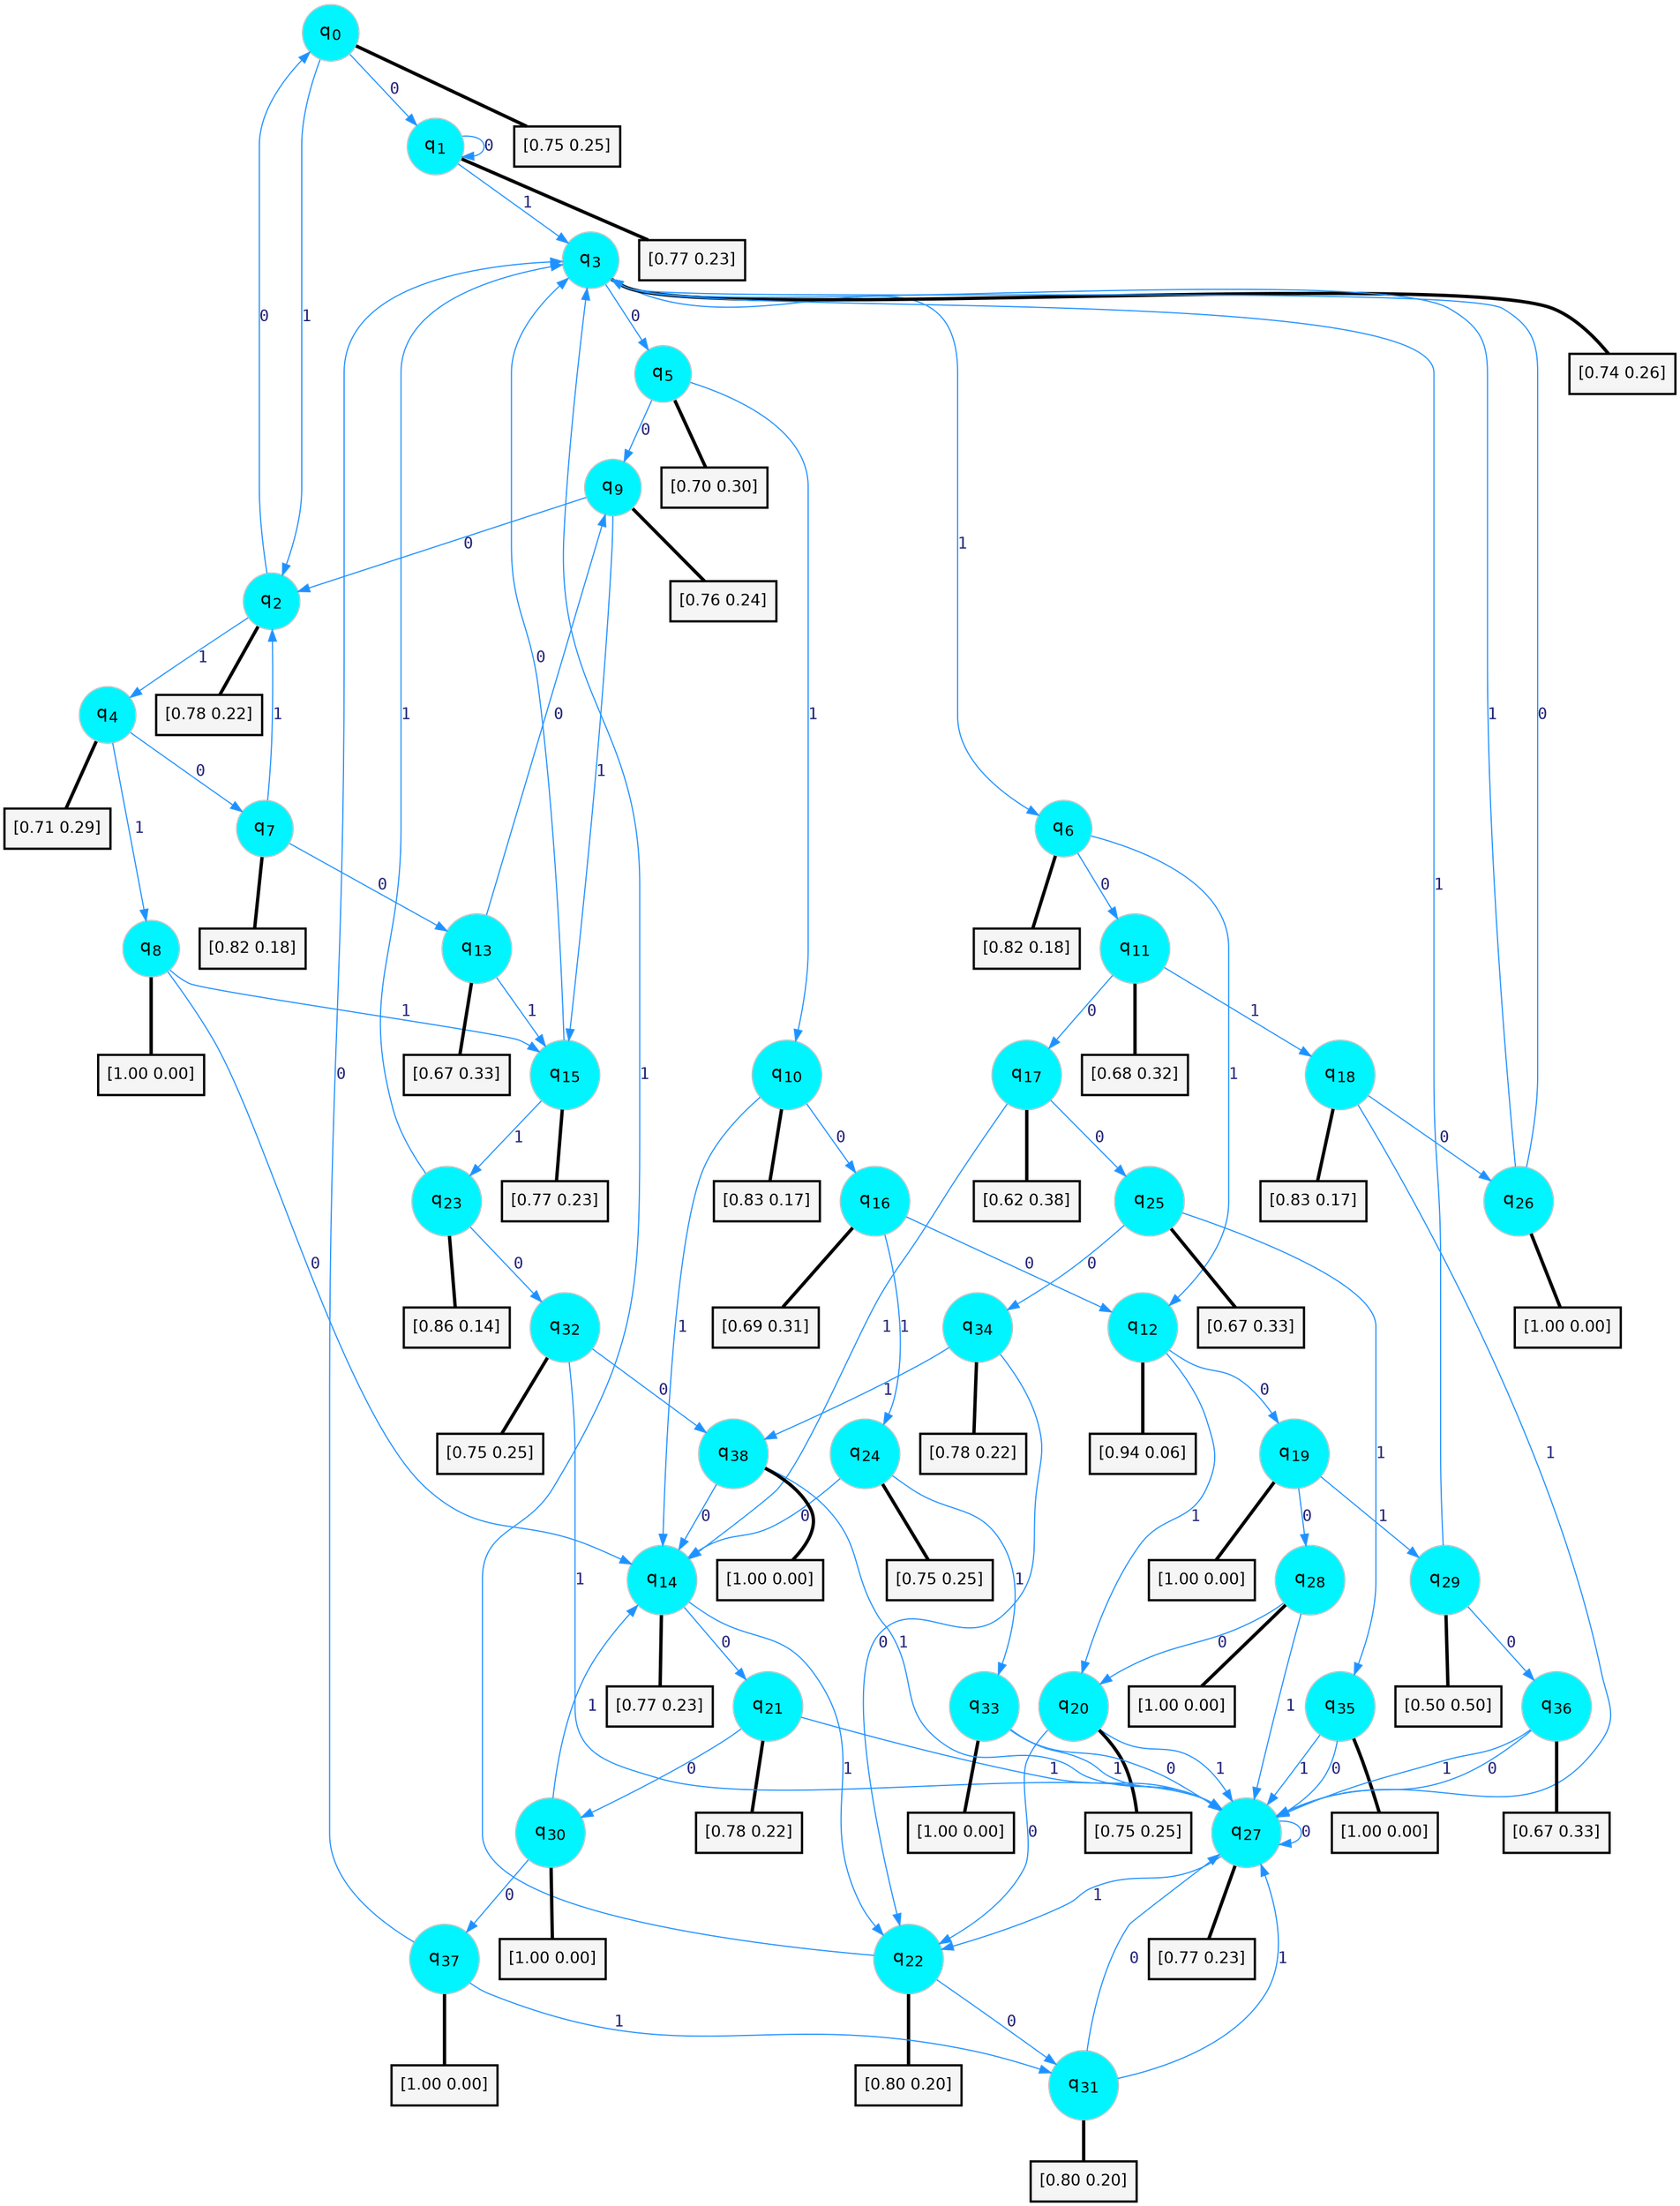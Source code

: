 digraph G {
graph [
bgcolor=transparent, dpi=300, rankdir=TD, size="40,25"];
node [
color=gray, fillcolor=turquoise1, fontcolor=black, fontname=Helvetica, fontsize=16, fontweight=bold, shape=circle, style=filled];
edge [
arrowsize=1, color=dodgerblue1, fontcolor=midnightblue, fontname=courier, fontweight=bold, penwidth=1, style=solid, weight=20];
0[label=<q<SUB>0</SUB>>];
1[label=<q<SUB>1</SUB>>];
2[label=<q<SUB>2</SUB>>];
3[label=<q<SUB>3</SUB>>];
4[label=<q<SUB>4</SUB>>];
5[label=<q<SUB>5</SUB>>];
6[label=<q<SUB>6</SUB>>];
7[label=<q<SUB>7</SUB>>];
8[label=<q<SUB>8</SUB>>];
9[label=<q<SUB>9</SUB>>];
10[label=<q<SUB>10</SUB>>];
11[label=<q<SUB>11</SUB>>];
12[label=<q<SUB>12</SUB>>];
13[label=<q<SUB>13</SUB>>];
14[label=<q<SUB>14</SUB>>];
15[label=<q<SUB>15</SUB>>];
16[label=<q<SUB>16</SUB>>];
17[label=<q<SUB>17</SUB>>];
18[label=<q<SUB>18</SUB>>];
19[label=<q<SUB>19</SUB>>];
20[label=<q<SUB>20</SUB>>];
21[label=<q<SUB>21</SUB>>];
22[label=<q<SUB>22</SUB>>];
23[label=<q<SUB>23</SUB>>];
24[label=<q<SUB>24</SUB>>];
25[label=<q<SUB>25</SUB>>];
26[label=<q<SUB>26</SUB>>];
27[label=<q<SUB>27</SUB>>];
28[label=<q<SUB>28</SUB>>];
29[label=<q<SUB>29</SUB>>];
30[label=<q<SUB>30</SUB>>];
31[label=<q<SUB>31</SUB>>];
32[label=<q<SUB>32</SUB>>];
33[label=<q<SUB>33</SUB>>];
34[label=<q<SUB>34</SUB>>];
35[label=<q<SUB>35</SUB>>];
36[label=<q<SUB>36</SUB>>];
37[label=<q<SUB>37</SUB>>];
38[label=<q<SUB>38</SUB>>];
39[label="[0.75 0.25]", shape=box,fontcolor=black, fontname=Helvetica, fontsize=14, penwidth=2, fillcolor=whitesmoke,color=black];
40[label="[0.77 0.23]", shape=box,fontcolor=black, fontname=Helvetica, fontsize=14, penwidth=2, fillcolor=whitesmoke,color=black];
41[label="[0.78 0.22]", shape=box,fontcolor=black, fontname=Helvetica, fontsize=14, penwidth=2, fillcolor=whitesmoke,color=black];
42[label="[0.74 0.26]", shape=box,fontcolor=black, fontname=Helvetica, fontsize=14, penwidth=2, fillcolor=whitesmoke,color=black];
43[label="[0.71 0.29]", shape=box,fontcolor=black, fontname=Helvetica, fontsize=14, penwidth=2, fillcolor=whitesmoke,color=black];
44[label="[0.70 0.30]", shape=box,fontcolor=black, fontname=Helvetica, fontsize=14, penwidth=2, fillcolor=whitesmoke,color=black];
45[label="[0.82 0.18]", shape=box,fontcolor=black, fontname=Helvetica, fontsize=14, penwidth=2, fillcolor=whitesmoke,color=black];
46[label="[0.82 0.18]", shape=box,fontcolor=black, fontname=Helvetica, fontsize=14, penwidth=2, fillcolor=whitesmoke,color=black];
47[label="[1.00 0.00]", shape=box,fontcolor=black, fontname=Helvetica, fontsize=14, penwidth=2, fillcolor=whitesmoke,color=black];
48[label="[0.76 0.24]", shape=box,fontcolor=black, fontname=Helvetica, fontsize=14, penwidth=2, fillcolor=whitesmoke,color=black];
49[label="[0.83 0.17]", shape=box,fontcolor=black, fontname=Helvetica, fontsize=14, penwidth=2, fillcolor=whitesmoke,color=black];
50[label="[0.68 0.32]", shape=box,fontcolor=black, fontname=Helvetica, fontsize=14, penwidth=2, fillcolor=whitesmoke,color=black];
51[label="[0.94 0.06]", shape=box,fontcolor=black, fontname=Helvetica, fontsize=14, penwidth=2, fillcolor=whitesmoke,color=black];
52[label="[0.67 0.33]", shape=box,fontcolor=black, fontname=Helvetica, fontsize=14, penwidth=2, fillcolor=whitesmoke,color=black];
53[label="[0.77 0.23]", shape=box,fontcolor=black, fontname=Helvetica, fontsize=14, penwidth=2, fillcolor=whitesmoke,color=black];
54[label="[0.77 0.23]", shape=box,fontcolor=black, fontname=Helvetica, fontsize=14, penwidth=2, fillcolor=whitesmoke,color=black];
55[label="[0.69 0.31]", shape=box,fontcolor=black, fontname=Helvetica, fontsize=14, penwidth=2, fillcolor=whitesmoke,color=black];
56[label="[0.62 0.38]", shape=box,fontcolor=black, fontname=Helvetica, fontsize=14, penwidth=2, fillcolor=whitesmoke,color=black];
57[label="[0.83 0.17]", shape=box,fontcolor=black, fontname=Helvetica, fontsize=14, penwidth=2, fillcolor=whitesmoke,color=black];
58[label="[1.00 0.00]", shape=box,fontcolor=black, fontname=Helvetica, fontsize=14, penwidth=2, fillcolor=whitesmoke,color=black];
59[label="[0.75 0.25]", shape=box,fontcolor=black, fontname=Helvetica, fontsize=14, penwidth=2, fillcolor=whitesmoke,color=black];
60[label="[0.78 0.22]", shape=box,fontcolor=black, fontname=Helvetica, fontsize=14, penwidth=2, fillcolor=whitesmoke,color=black];
61[label="[0.80 0.20]", shape=box,fontcolor=black, fontname=Helvetica, fontsize=14, penwidth=2, fillcolor=whitesmoke,color=black];
62[label="[0.86 0.14]", shape=box,fontcolor=black, fontname=Helvetica, fontsize=14, penwidth=2, fillcolor=whitesmoke,color=black];
63[label="[0.75 0.25]", shape=box,fontcolor=black, fontname=Helvetica, fontsize=14, penwidth=2, fillcolor=whitesmoke,color=black];
64[label="[0.67 0.33]", shape=box,fontcolor=black, fontname=Helvetica, fontsize=14, penwidth=2, fillcolor=whitesmoke,color=black];
65[label="[1.00 0.00]", shape=box,fontcolor=black, fontname=Helvetica, fontsize=14, penwidth=2, fillcolor=whitesmoke,color=black];
66[label="[0.77 0.23]", shape=box,fontcolor=black, fontname=Helvetica, fontsize=14, penwidth=2, fillcolor=whitesmoke,color=black];
67[label="[1.00 0.00]", shape=box,fontcolor=black, fontname=Helvetica, fontsize=14, penwidth=2, fillcolor=whitesmoke,color=black];
68[label="[0.50 0.50]", shape=box,fontcolor=black, fontname=Helvetica, fontsize=14, penwidth=2, fillcolor=whitesmoke,color=black];
69[label="[1.00 0.00]", shape=box,fontcolor=black, fontname=Helvetica, fontsize=14, penwidth=2, fillcolor=whitesmoke,color=black];
70[label="[0.80 0.20]", shape=box,fontcolor=black, fontname=Helvetica, fontsize=14, penwidth=2, fillcolor=whitesmoke,color=black];
71[label="[0.75 0.25]", shape=box,fontcolor=black, fontname=Helvetica, fontsize=14, penwidth=2, fillcolor=whitesmoke,color=black];
72[label="[1.00 0.00]", shape=box,fontcolor=black, fontname=Helvetica, fontsize=14, penwidth=2, fillcolor=whitesmoke,color=black];
73[label="[0.78 0.22]", shape=box,fontcolor=black, fontname=Helvetica, fontsize=14, penwidth=2, fillcolor=whitesmoke,color=black];
74[label="[1.00 0.00]", shape=box,fontcolor=black, fontname=Helvetica, fontsize=14, penwidth=2, fillcolor=whitesmoke,color=black];
75[label="[0.67 0.33]", shape=box,fontcolor=black, fontname=Helvetica, fontsize=14, penwidth=2, fillcolor=whitesmoke,color=black];
76[label="[1.00 0.00]", shape=box,fontcolor=black, fontname=Helvetica, fontsize=14, penwidth=2, fillcolor=whitesmoke,color=black];
77[label="[1.00 0.00]", shape=box,fontcolor=black, fontname=Helvetica, fontsize=14, penwidth=2, fillcolor=whitesmoke,color=black];
0->1 [label=0];
0->2 [label=1];
0->39 [arrowhead=none, penwidth=3,color=black];
1->1 [label=0];
1->3 [label=1];
1->40 [arrowhead=none, penwidth=3,color=black];
2->0 [label=0];
2->4 [label=1];
2->41 [arrowhead=none, penwidth=3,color=black];
3->5 [label=0];
3->6 [label=1];
3->42 [arrowhead=none, penwidth=3,color=black];
4->7 [label=0];
4->8 [label=1];
4->43 [arrowhead=none, penwidth=3,color=black];
5->9 [label=0];
5->10 [label=1];
5->44 [arrowhead=none, penwidth=3,color=black];
6->11 [label=0];
6->12 [label=1];
6->45 [arrowhead=none, penwidth=3,color=black];
7->13 [label=0];
7->2 [label=1];
7->46 [arrowhead=none, penwidth=3,color=black];
8->14 [label=0];
8->15 [label=1];
8->47 [arrowhead=none, penwidth=3,color=black];
9->2 [label=0];
9->15 [label=1];
9->48 [arrowhead=none, penwidth=3,color=black];
10->16 [label=0];
10->14 [label=1];
10->49 [arrowhead=none, penwidth=3,color=black];
11->17 [label=0];
11->18 [label=1];
11->50 [arrowhead=none, penwidth=3,color=black];
12->19 [label=0];
12->20 [label=1];
12->51 [arrowhead=none, penwidth=3,color=black];
13->9 [label=0];
13->15 [label=1];
13->52 [arrowhead=none, penwidth=3,color=black];
14->21 [label=0];
14->22 [label=1];
14->53 [arrowhead=none, penwidth=3,color=black];
15->3 [label=0];
15->23 [label=1];
15->54 [arrowhead=none, penwidth=3,color=black];
16->12 [label=0];
16->24 [label=1];
16->55 [arrowhead=none, penwidth=3,color=black];
17->25 [label=0];
17->14 [label=1];
17->56 [arrowhead=none, penwidth=3,color=black];
18->26 [label=0];
18->27 [label=1];
18->57 [arrowhead=none, penwidth=3,color=black];
19->28 [label=0];
19->29 [label=1];
19->58 [arrowhead=none, penwidth=3,color=black];
20->22 [label=0];
20->27 [label=1];
20->59 [arrowhead=none, penwidth=3,color=black];
21->30 [label=0];
21->27 [label=1];
21->60 [arrowhead=none, penwidth=3,color=black];
22->31 [label=0];
22->3 [label=1];
22->61 [arrowhead=none, penwidth=3,color=black];
23->32 [label=0];
23->3 [label=1];
23->62 [arrowhead=none, penwidth=3,color=black];
24->14 [label=0];
24->33 [label=1];
24->63 [arrowhead=none, penwidth=3,color=black];
25->34 [label=0];
25->35 [label=1];
25->64 [arrowhead=none, penwidth=3,color=black];
26->3 [label=0];
26->3 [label=1];
26->65 [arrowhead=none, penwidth=3,color=black];
27->27 [label=0];
27->22 [label=1];
27->66 [arrowhead=none, penwidth=3,color=black];
28->20 [label=0];
28->27 [label=1];
28->67 [arrowhead=none, penwidth=3,color=black];
29->36 [label=0];
29->3 [label=1];
29->68 [arrowhead=none, penwidth=3,color=black];
30->37 [label=0];
30->14 [label=1];
30->69 [arrowhead=none, penwidth=3,color=black];
31->27 [label=0];
31->27 [label=1];
31->70 [arrowhead=none, penwidth=3,color=black];
32->38 [label=0];
32->27 [label=1];
32->71 [arrowhead=none, penwidth=3,color=black];
33->27 [label=0];
33->27 [label=1];
33->72 [arrowhead=none, penwidth=3,color=black];
34->22 [label=0];
34->38 [label=1];
34->73 [arrowhead=none, penwidth=3,color=black];
35->27 [label=0];
35->27 [label=1];
35->74 [arrowhead=none, penwidth=3,color=black];
36->27 [label=0];
36->27 [label=1];
36->75 [arrowhead=none, penwidth=3,color=black];
37->3 [label=0];
37->31 [label=1];
37->76 [arrowhead=none, penwidth=3,color=black];
38->14 [label=0];
38->27 [label=1];
38->77 [arrowhead=none, penwidth=3,color=black];
}
